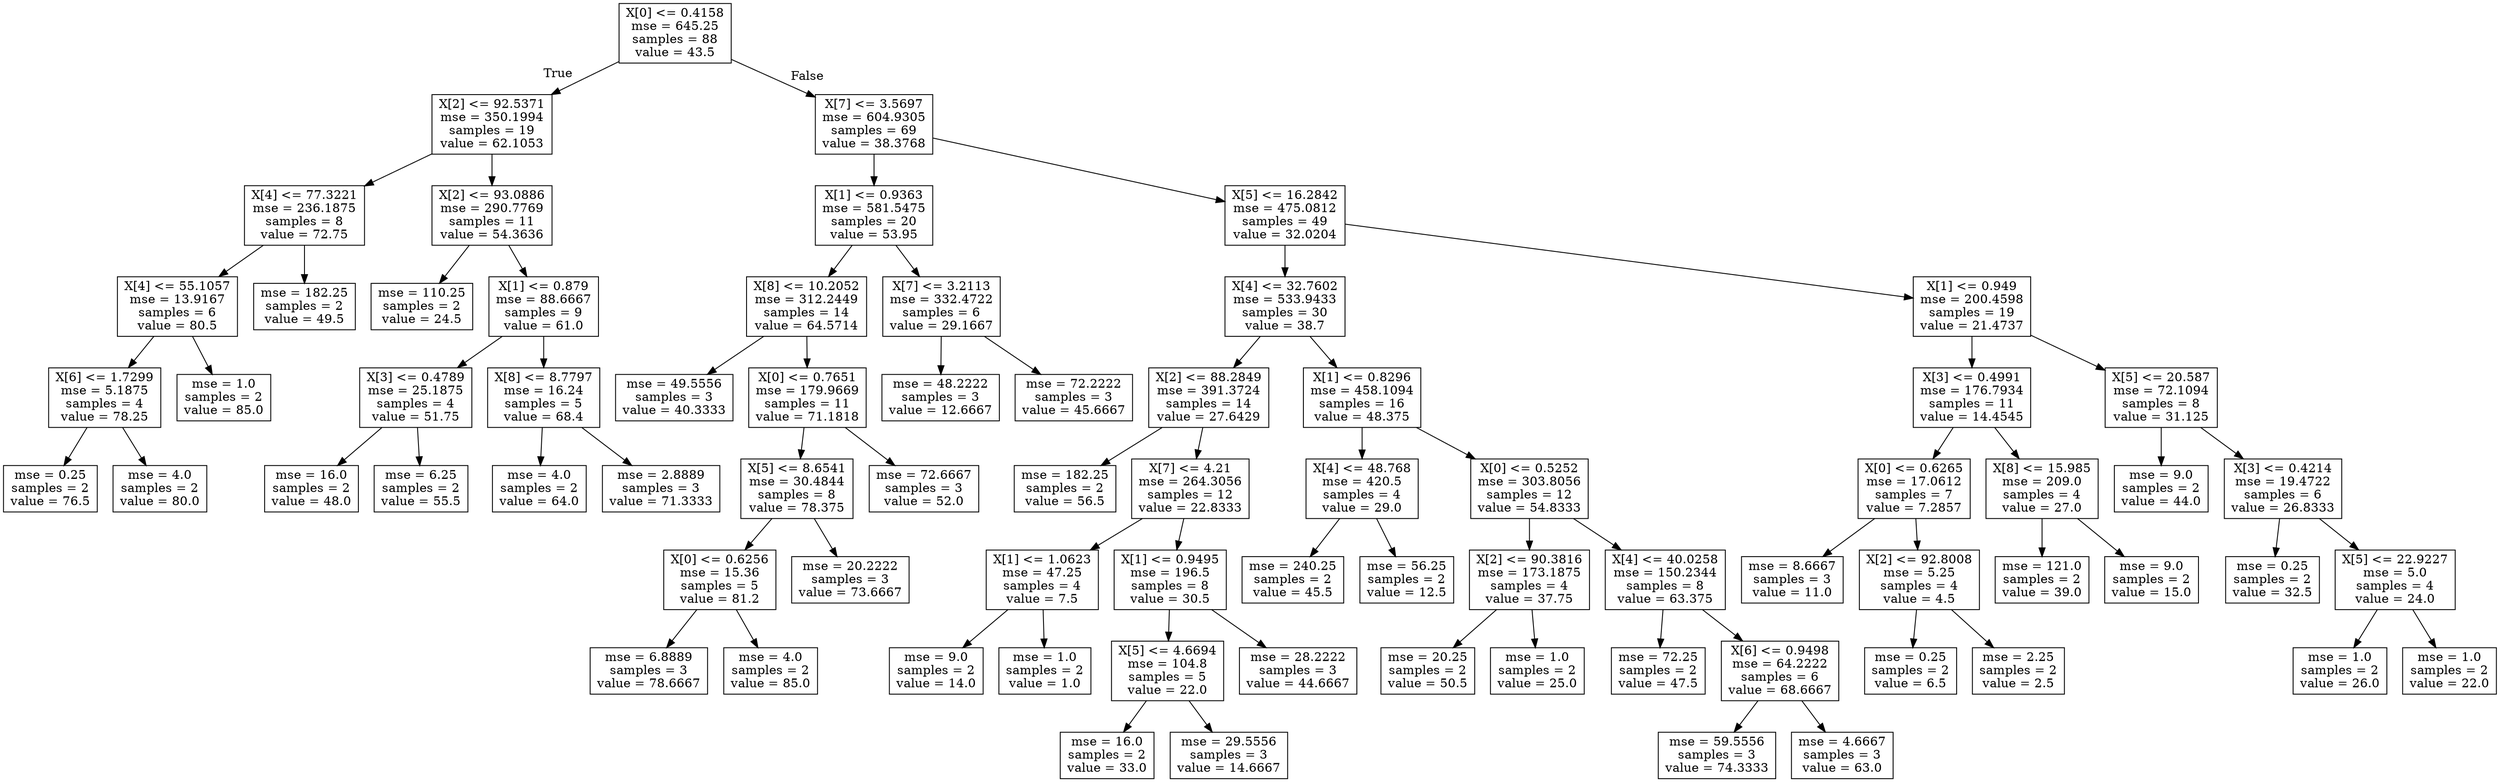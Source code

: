 digraph Tree {
node [shape=box] ;
0 [label="X[0] <= 0.4158\nmse = 645.25\nsamples = 88\nvalue = 43.5"] ;
1 [label="X[2] <= 92.5371\nmse = 350.1994\nsamples = 19\nvalue = 62.1053"] ;
0 -> 1 [labeldistance=2.5, labelangle=45, headlabel="True"] ;
2 [label="X[4] <= 77.3221\nmse = 236.1875\nsamples = 8\nvalue = 72.75"] ;
1 -> 2 ;
3 [label="X[4] <= 55.1057\nmse = 13.9167\nsamples = 6\nvalue = 80.5"] ;
2 -> 3 ;
4 [label="X[6] <= 1.7299\nmse = 5.1875\nsamples = 4\nvalue = 78.25"] ;
3 -> 4 ;
5 [label="mse = 0.25\nsamples = 2\nvalue = 76.5"] ;
4 -> 5 ;
6 [label="mse = 4.0\nsamples = 2\nvalue = 80.0"] ;
4 -> 6 ;
7 [label="mse = 1.0\nsamples = 2\nvalue = 85.0"] ;
3 -> 7 ;
8 [label="mse = 182.25\nsamples = 2\nvalue = 49.5"] ;
2 -> 8 ;
9 [label="X[2] <= 93.0886\nmse = 290.7769\nsamples = 11\nvalue = 54.3636"] ;
1 -> 9 ;
10 [label="mse = 110.25\nsamples = 2\nvalue = 24.5"] ;
9 -> 10 ;
11 [label="X[1] <= 0.879\nmse = 88.6667\nsamples = 9\nvalue = 61.0"] ;
9 -> 11 ;
12 [label="X[3] <= 0.4789\nmse = 25.1875\nsamples = 4\nvalue = 51.75"] ;
11 -> 12 ;
13 [label="mse = 16.0\nsamples = 2\nvalue = 48.0"] ;
12 -> 13 ;
14 [label="mse = 6.25\nsamples = 2\nvalue = 55.5"] ;
12 -> 14 ;
15 [label="X[8] <= 8.7797\nmse = 16.24\nsamples = 5\nvalue = 68.4"] ;
11 -> 15 ;
16 [label="mse = 4.0\nsamples = 2\nvalue = 64.0"] ;
15 -> 16 ;
17 [label="mse = 2.8889\nsamples = 3\nvalue = 71.3333"] ;
15 -> 17 ;
18 [label="X[7] <= 3.5697\nmse = 604.9305\nsamples = 69\nvalue = 38.3768"] ;
0 -> 18 [labeldistance=2.5, labelangle=-45, headlabel="False"] ;
19 [label="X[1] <= 0.9363\nmse = 581.5475\nsamples = 20\nvalue = 53.95"] ;
18 -> 19 ;
20 [label="X[8] <= 10.2052\nmse = 312.2449\nsamples = 14\nvalue = 64.5714"] ;
19 -> 20 ;
21 [label="mse = 49.5556\nsamples = 3\nvalue = 40.3333"] ;
20 -> 21 ;
22 [label="X[0] <= 0.7651\nmse = 179.9669\nsamples = 11\nvalue = 71.1818"] ;
20 -> 22 ;
23 [label="X[5] <= 8.6541\nmse = 30.4844\nsamples = 8\nvalue = 78.375"] ;
22 -> 23 ;
24 [label="X[0] <= 0.6256\nmse = 15.36\nsamples = 5\nvalue = 81.2"] ;
23 -> 24 ;
25 [label="mse = 6.8889\nsamples = 3\nvalue = 78.6667"] ;
24 -> 25 ;
26 [label="mse = 4.0\nsamples = 2\nvalue = 85.0"] ;
24 -> 26 ;
27 [label="mse = 20.2222\nsamples = 3\nvalue = 73.6667"] ;
23 -> 27 ;
28 [label="mse = 72.6667\nsamples = 3\nvalue = 52.0"] ;
22 -> 28 ;
29 [label="X[7] <= 3.2113\nmse = 332.4722\nsamples = 6\nvalue = 29.1667"] ;
19 -> 29 ;
30 [label="mse = 48.2222\nsamples = 3\nvalue = 12.6667"] ;
29 -> 30 ;
31 [label="mse = 72.2222\nsamples = 3\nvalue = 45.6667"] ;
29 -> 31 ;
32 [label="X[5] <= 16.2842\nmse = 475.0812\nsamples = 49\nvalue = 32.0204"] ;
18 -> 32 ;
33 [label="X[4] <= 32.7602\nmse = 533.9433\nsamples = 30\nvalue = 38.7"] ;
32 -> 33 ;
34 [label="X[2] <= 88.2849\nmse = 391.3724\nsamples = 14\nvalue = 27.6429"] ;
33 -> 34 ;
35 [label="mse = 182.25\nsamples = 2\nvalue = 56.5"] ;
34 -> 35 ;
36 [label="X[7] <= 4.21\nmse = 264.3056\nsamples = 12\nvalue = 22.8333"] ;
34 -> 36 ;
37 [label="X[1] <= 1.0623\nmse = 47.25\nsamples = 4\nvalue = 7.5"] ;
36 -> 37 ;
38 [label="mse = 9.0\nsamples = 2\nvalue = 14.0"] ;
37 -> 38 ;
39 [label="mse = 1.0\nsamples = 2\nvalue = 1.0"] ;
37 -> 39 ;
40 [label="X[1] <= 0.9495\nmse = 196.5\nsamples = 8\nvalue = 30.5"] ;
36 -> 40 ;
41 [label="X[5] <= 4.6694\nmse = 104.8\nsamples = 5\nvalue = 22.0"] ;
40 -> 41 ;
42 [label="mse = 16.0\nsamples = 2\nvalue = 33.0"] ;
41 -> 42 ;
43 [label="mse = 29.5556\nsamples = 3\nvalue = 14.6667"] ;
41 -> 43 ;
44 [label="mse = 28.2222\nsamples = 3\nvalue = 44.6667"] ;
40 -> 44 ;
45 [label="X[1] <= 0.8296\nmse = 458.1094\nsamples = 16\nvalue = 48.375"] ;
33 -> 45 ;
46 [label="X[4] <= 48.768\nmse = 420.5\nsamples = 4\nvalue = 29.0"] ;
45 -> 46 ;
47 [label="mse = 240.25\nsamples = 2\nvalue = 45.5"] ;
46 -> 47 ;
48 [label="mse = 56.25\nsamples = 2\nvalue = 12.5"] ;
46 -> 48 ;
49 [label="X[0] <= 0.5252\nmse = 303.8056\nsamples = 12\nvalue = 54.8333"] ;
45 -> 49 ;
50 [label="X[2] <= 90.3816\nmse = 173.1875\nsamples = 4\nvalue = 37.75"] ;
49 -> 50 ;
51 [label="mse = 20.25\nsamples = 2\nvalue = 50.5"] ;
50 -> 51 ;
52 [label="mse = 1.0\nsamples = 2\nvalue = 25.0"] ;
50 -> 52 ;
53 [label="X[4] <= 40.0258\nmse = 150.2344\nsamples = 8\nvalue = 63.375"] ;
49 -> 53 ;
54 [label="mse = 72.25\nsamples = 2\nvalue = 47.5"] ;
53 -> 54 ;
55 [label="X[6] <= 0.9498\nmse = 64.2222\nsamples = 6\nvalue = 68.6667"] ;
53 -> 55 ;
56 [label="mse = 59.5556\nsamples = 3\nvalue = 74.3333"] ;
55 -> 56 ;
57 [label="mse = 4.6667\nsamples = 3\nvalue = 63.0"] ;
55 -> 57 ;
58 [label="X[1] <= 0.949\nmse = 200.4598\nsamples = 19\nvalue = 21.4737"] ;
32 -> 58 ;
59 [label="X[3] <= 0.4991\nmse = 176.7934\nsamples = 11\nvalue = 14.4545"] ;
58 -> 59 ;
60 [label="X[0] <= 0.6265\nmse = 17.0612\nsamples = 7\nvalue = 7.2857"] ;
59 -> 60 ;
61 [label="mse = 8.6667\nsamples = 3\nvalue = 11.0"] ;
60 -> 61 ;
62 [label="X[2] <= 92.8008\nmse = 5.25\nsamples = 4\nvalue = 4.5"] ;
60 -> 62 ;
63 [label="mse = 0.25\nsamples = 2\nvalue = 6.5"] ;
62 -> 63 ;
64 [label="mse = 2.25\nsamples = 2\nvalue = 2.5"] ;
62 -> 64 ;
65 [label="X[8] <= 15.985\nmse = 209.0\nsamples = 4\nvalue = 27.0"] ;
59 -> 65 ;
66 [label="mse = 121.0\nsamples = 2\nvalue = 39.0"] ;
65 -> 66 ;
67 [label="mse = 9.0\nsamples = 2\nvalue = 15.0"] ;
65 -> 67 ;
68 [label="X[5] <= 20.587\nmse = 72.1094\nsamples = 8\nvalue = 31.125"] ;
58 -> 68 ;
69 [label="mse = 9.0\nsamples = 2\nvalue = 44.0"] ;
68 -> 69 ;
70 [label="X[3] <= 0.4214\nmse = 19.4722\nsamples = 6\nvalue = 26.8333"] ;
68 -> 70 ;
71 [label="mse = 0.25\nsamples = 2\nvalue = 32.5"] ;
70 -> 71 ;
72 [label="X[5] <= 22.9227\nmse = 5.0\nsamples = 4\nvalue = 24.0"] ;
70 -> 72 ;
73 [label="mse = 1.0\nsamples = 2\nvalue = 26.0"] ;
72 -> 73 ;
74 [label="mse = 1.0\nsamples = 2\nvalue = 22.0"] ;
72 -> 74 ;
}